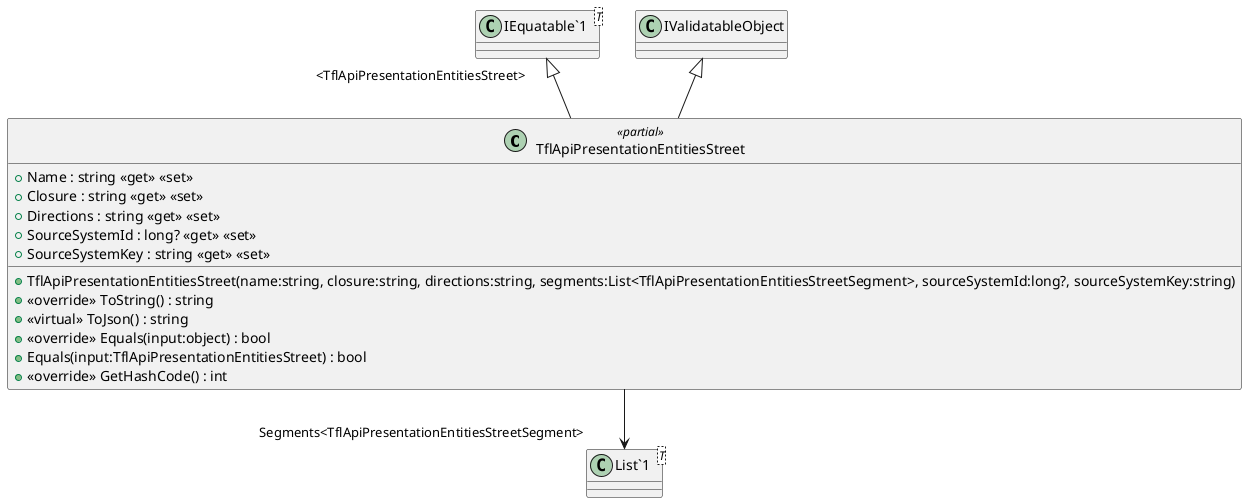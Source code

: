 @startuml
class TflApiPresentationEntitiesStreet <<partial>> {
    + TflApiPresentationEntitiesStreet(name:string, closure:string, directions:string, segments:List<TflApiPresentationEntitiesStreetSegment>, sourceSystemId:long?, sourceSystemKey:string)
    + Name : string <<get>> <<set>>
    + Closure : string <<get>> <<set>>
    + Directions : string <<get>> <<set>>
    + SourceSystemId : long? <<get>> <<set>>
    + SourceSystemKey : string <<get>> <<set>>
    + <<override>> ToString() : string
    + <<virtual>> ToJson() : string
    + <<override>> Equals(input:object) : bool
    + Equals(input:TflApiPresentationEntitiesStreet) : bool
    + <<override>> GetHashCode() : int
}
class "IEquatable`1"<T> {
}
class "List`1"<T> {
}
"IEquatable`1" "<TflApiPresentationEntitiesStreet>" <|-- TflApiPresentationEntitiesStreet
IValidatableObject <|-- TflApiPresentationEntitiesStreet
TflApiPresentationEntitiesStreet --> "Segments<TflApiPresentationEntitiesStreetSegment>" "List`1"
@enduml
